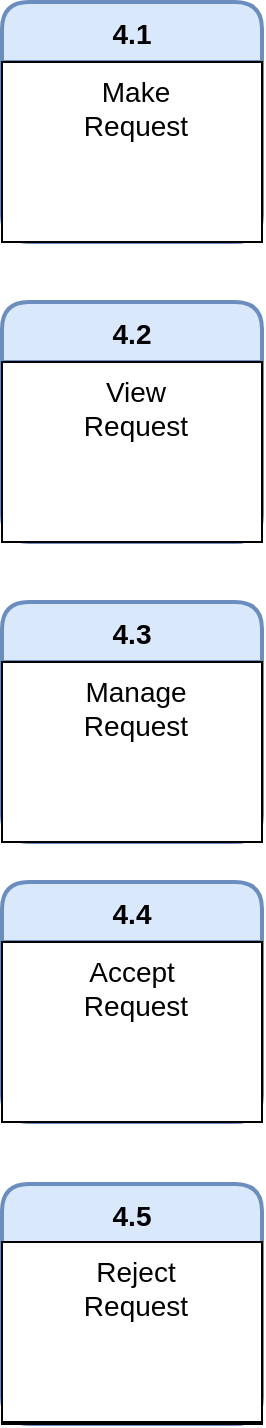 <mxfile version="15.3.4" type="github">
  <diagram id="osjkvogEdQzCWs6-95Zz" name="Page-1">
    <mxGraphModel dx="1276" dy="571" grid="1" gridSize="10" guides="1" tooltips="1" connect="1" arrows="1" fold="1" page="1" pageScale="1" pageWidth="827" pageHeight="1169" math="0" shadow="0">
      <root>
        <mxCell id="0" />
        <mxCell id="1" parent="0" />
        <mxCell id="lgQb5l1NlrVly9EAT6a5-1" value="4.1" style="swimlane;childLayout=stackLayout;horizontal=1;startSize=30;horizontalStack=0;rounded=1;fontSize=14;fontStyle=1;strokeWidth=2;resizeParent=0;resizeLast=1;shadow=0;dashed=0;align=center;hachureGap=4;pointerEvents=0;fillColor=#dae8fc;strokeColor=#6c8ebf;" vertex="1" parent="1">
          <mxGeometry x="343" y="110" width="130" height="120" as="geometry" />
        </mxCell>
        <mxCell id="lgQb5l1NlrVly9EAT6a5-2" value="Make &#xa;Request" style="align=center;spacingLeft=4;fontSize=14;verticalAlign=top;resizable=0;rotatable=0;part=1;" vertex="1" parent="lgQb5l1NlrVly9EAT6a5-1">
          <mxGeometry y="30" width="130" height="90" as="geometry" />
        </mxCell>
        <mxCell id="lgQb5l1NlrVly9EAT6a5-3" value="" style="align=center;spacingLeft=4;fontSize=14;verticalAlign=top;resizable=0;rotatable=0;part=1;" vertex="1" parent="lgQb5l1NlrVly9EAT6a5-1">
          <mxGeometry y="120" width="130" as="geometry" />
        </mxCell>
        <mxCell id="lgQb5l1NlrVly9EAT6a5-4" value="" style="align=center;spacingLeft=4;fontSize=14;verticalAlign=top;resizable=0;rotatable=0;part=1;" vertex="1" parent="lgQb5l1NlrVly9EAT6a5-1">
          <mxGeometry y="120" width="130" as="geometry" />
        </mxCell>
        <mxCell id="lgQb5l1NlrVly9EAT6a5-7" value="4.2" style="swimlane;childLayout=stackLayout;horizontal=1;startSize=30;horizontalStack=0;rounded=1;fontSize=14;fontStyle=1;strokeWidth=2;resizeParent=0;resizeLast=1;shadow=0;dashed=0;align=center;hachureGap=4;pointerEvents=0;fillColor=#dae8fc;strokeColor=#6c8ebf;" vertex="1" parent="1">
          <mxGeometry x="343" y="260" width="130" height="120" as="geometry" />
        </mxCell>
        <mxCell id="lgQb5l1NlrVly9EAT6a5-8" value="Do Fuel Cost&#xa; Calculation" style="align=center;spacingLeft=4;fontSize=14;verticalAlign=top;resizable=0;rotatable=0;part=1;" vertex="1" parent="lgQb5l1NlrVly9EAT6a5-7">
          <mxGeometry y="30" width="130" height="90" as="geometry" />
        </mxCell>
        <mxCell id="lgQb5l1NlrVly9EAT6a5-9" value="" style="align=center;spacingLeft=4;fontSize=14;verticalAlign=top;resizable=0;rotatable=0;part=1;" vertex="1" parent="lgQb5l1NlrVly9EAT6a5-7">
          <mxGeometry y="120" width="130" as="geometry" />
        </mxCell>
        <mxCell id="lgQb5l1NlrVly9EAT6a5-10" value="" style="align=center;spacingLeft=4;fontSize=14;verticalAlign=top;resizable=0;rotatable=0;part=1;" vertex="1" parent="lgQb5l1NlrVly9EAT6a5-7">
          <mxGeometry y="120" width="130" as="geometry" />
        </mxCell>
        <mxCell id="lgQb5l1NlrVly9EAT6a5-11" value="View&#xa;Request" style="align=center;spacingLeft=4;fontSize=14;verticalAlign=top;resizable=0;rotatable=0;part=1;" vertex="1" parent="1">
          <mxGeometry x="343" y="290" width="130" height="90" as="geometry" />
        </mxCell>
        <mxCell id="lgQb5l1NlrVly9EAT6a5-12" value="4.3" style="swimlane;childLayout=stackLayout;horizontal=1;startSize=30;horizontalStack=0;rounded=1;fontSize=14;fontStyle=1;strokeWidth=2;resizeParent=0;resizeLast=1;shadow=0;dashed=0;align=center;hachureGap=4;pointerEvents=0;fillColor=#dae8fc;strokeColor=#6c8ebf;" vertex="1" parent="1">
          <mxGeometry x="343" y="410" width="130" height="120" as="geometry" />
        </mxCell>
        <mxCell id="lgQb5l1NlrVly9EAT6a5-13" value="Do Fuel Cost&#xa; Calculation" style="align=center;spacingLeft=4;fontSize=14;verticalAlign=top;resizable=0;rotatable=0;part=1;" vertex="1" parent="lgQb5l1NlrVly9EAT6a5-12">
          <mxGeometry y="30" width="130" height="90" as="geometry" />
        </mxCell>
        <mxCell id="lgQb5l1NlrVly9EAT6a5-14" value="" style="align=center;spacingLeft=4;fontSize=14;verticalAlign=top;resizable=0;rotatable=0;part=1;" vertex="1" parent="lgQb5l1NlrVly9EAT6a5-12">
          <mxGeometry y="120" width="130" as="geometry" />
        </mxCell>
        <mxCell id="lgQb5l1NlrVly9EAT6a5-15" value="" style="align=center;spacingLeft=4;fontSize=14;verticalAlign=top;resizable=0;rotatable=0;part=1;" vertex="1" parent="lgQb5l1NlrVly9EAT6a5-12">
          <mxGeometry y="120" width="130" as="geometry" />
        </mxCell>
        <mxCell id="lgQb5l1NlrVly9EAT6a5-16" value="Manage&#xa;Request" style="align=center;spacingLeft=4;fontSize=14;verticalAlign=top;resizable=0;rotatable=0;part=1;" vertex="1" parent="1">
          <mxGeometry x="343" y="440" width="130" height="90" as="geometry" />
        </mxCell>
        <mxCell id="lgQb5l1NlrVly9EAT6a5-17" value="4.4" style="swimlane;childLayout=stackLayout;horizontal=1;startSize=30;horizontalStack=0;rounded=1;fontSize=14;fontStyle=1;strokeWidth=2;resizeParent=0;resizeLast=1;shadow=0;dashed=0;align=center;hachureGap=4;pointerEvents=0;fillColor=#dae8fc;strokeColor=#6c8ebf;" vertex="1" parent="1">
          <mxGeometry x="343" y="550" width="130" height="120" as="geometry" />
        </mxCell>
        <mxCell id="lgQb5l1NlrVly9EAT6a5-18" value="Accept &#xa;Request" style="align=center;spacingLeft=4;fontSize=14;verticalAlign=top;resizable=0;rotatable=0;part=1;" vertex="1" parent="lgQb5l1NlrVly9EAT6a5-17">
          <mxGeometry y="30" width="130" height="90" as="geometry" />
        </mxCell>
        <mxCell id="lgQb5l1NlrVly9EAT6a5-19" value="" style="align=center;spacingLeft=4;fontSize=14;verticalAlign=top;resizable=0;rotatable=0;part=1;" vertex="1" parent="lgQb5l1NlrVly9EAT6a5-17">
          <mxGeometry y="120" width="130" as="geometry" />
        </mxCell>
        <mxCell id="lgQb5l1NlrVly9EAT6a5-20" value="" style="align=center;spacingLeft=4;fontSize=14;verticalAlign=top;resizable=0;rotatable=0;part=1;" vertex="1" parent="lgQb5l1NlrVly9EAT6a5-17">
          <mxGeometry y="120" width="130" as="geometry" />
        </mxCell>
        <mxCell id="lgQb5l1NlrVly9EAT6a5-23" value="4.5" style="swimlane;childLayout=stackLayout;horizontal=1;startSize=30;horizontalStack=0;rounded=1;fontSize=14;fontStyle=1;strokeWidth=2;resizeParent=0;resizeLast=1;shadow=0;dashed=0;align=center;hachureGap=4;pointerEvents=0;fillColor=#dae8fc;strokeColor=#6c8ebf;" vertex="1" parent="1">
          <mxGeometry x="343" y="701" width="130" height="120" as="geometry" />
        </mxCell>
        <mxCell id="lgQb5l1NlrVly9EAT6a5-24" value="Do Fuel Cost&#xa; Calculation" style="align=center;spacingLeft=4;fontSize=14;verticalAlign=top;resizable=0;rotatable=0;part=1;" vertex="1" parent="lgQb5l1NlrVly9EAT6a5-23">
          <mxGeometry y="30" width="130" height="90" as="geometry" />
        </mxCell>
        <mxCell id="lgQb5l1NlrVly9EAT6a5-25" value="" style="align=center;spacingLeft=4;fontSize=14;verticalAlign=top;resizable=0;rotatable=0;part=1;" vertex="1" parent="lgQb5l1NlrVly9EAT6a5-23">
          <mxGeometry y="120" width="130" as="geometry" />
        </mxCell>
        <mxCell id="lgQb5l1NlrVly9EAT6a5-26" value="" style="align=center;spacingLeft=4;fontSize=14;verticalAlign=top;resizable=0;rotatable=0;part=1;" vertex="1" parent="lgQb5l1NlrVly9EAT6a5-23">
          <mxGeometry y="120" width="130" as="geometry" />
        </mxCell>
        <mxCell id="lgQb5l1NlrVly9EAT6a5-27" value="Reject&#xa;Request" style="align=center;spacingLeft=4;fontSize=14;verticalAlign=top;resizable=0;rotatable=0;part=1;" vertex="1" parent="1">
          <mxGeometry x="343" y="730" width="130" height="90" as="geometry" />
        </mxCell>
      </root>
    </mxGraphModel>
  </diagram>
</mxfile>
